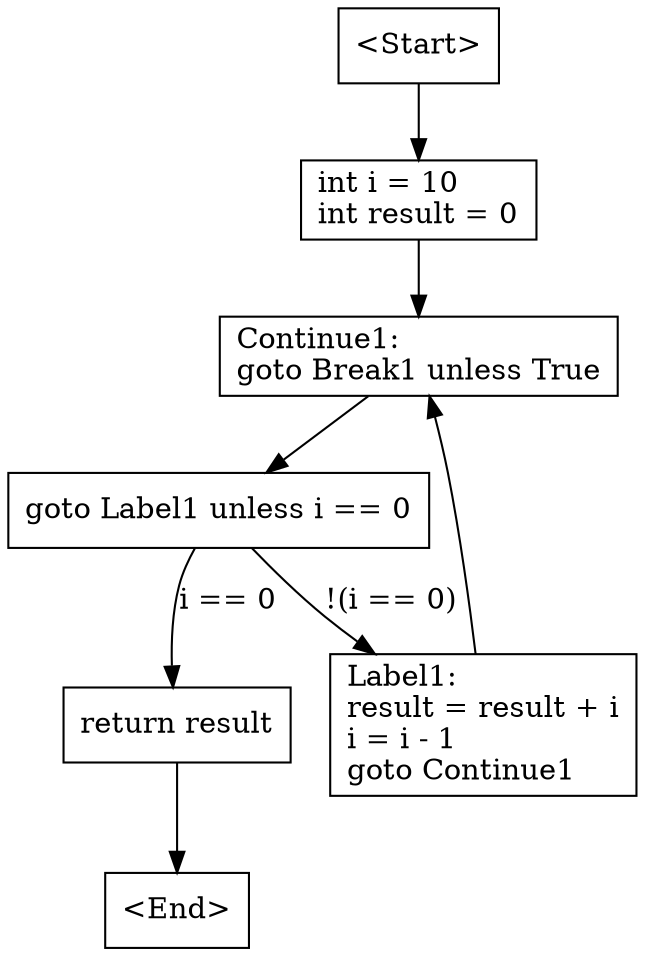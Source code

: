 digraph G {
    N0 [label = "<Start>" shape = box]
    N1 [label = "int i = 10\lint result = 0\l" shape = box]
    N2 [label = "Continue1:\lgoto Break1 unless True\l" shape = box]
    N3 [label = "goto Label1 unless i == 0\l" shape = box]
    N4 [label = "return result\l" shape = box]
    N5 [label = "Label1:\lresult = result + i\li = i - 1\lgoto Continue1\l" shape = box]
    N6 [label = "<End>" shape = box]
    N0 -> N1 [label = ""]
    N1 -> N2 [label = ""]
    N2 -> N3 [label = ""]
    N3 -> N5 [label = "!(i == 0)"]
    N3 -> N4 [label = "i == 0"]
    N4 -> N6 [label = ""]
    N5 -> N2 [label = ""]
}
